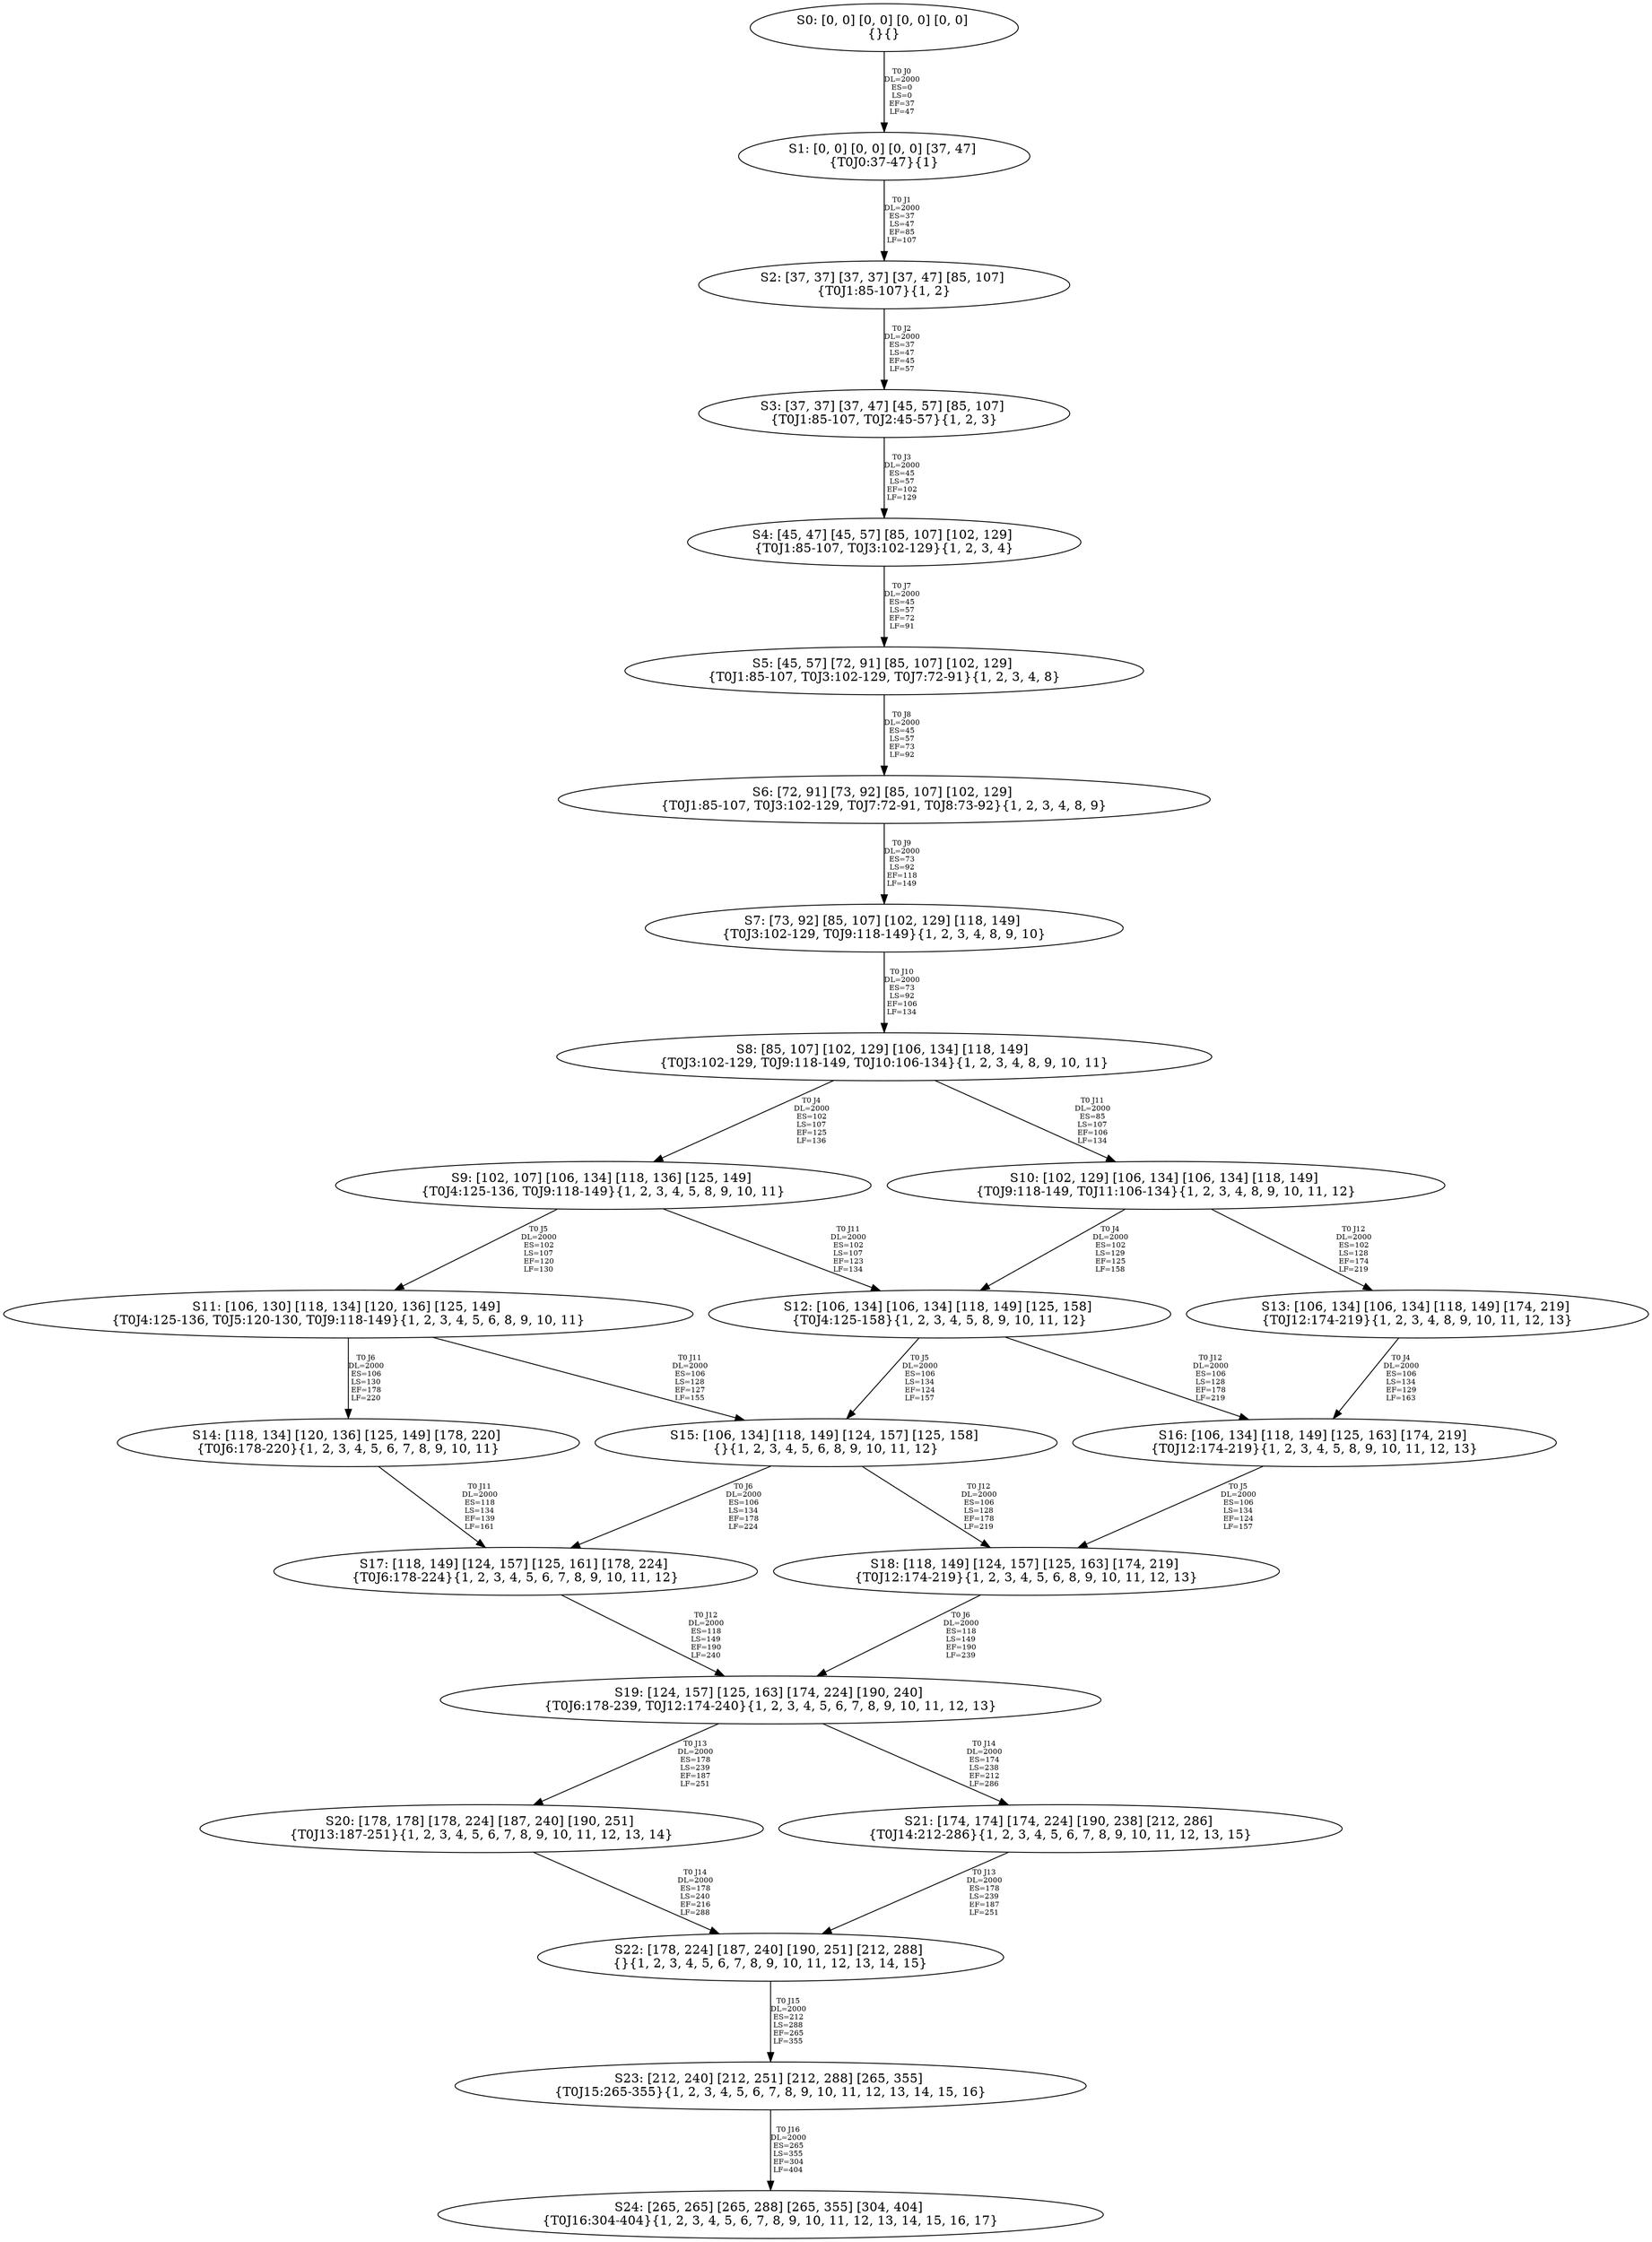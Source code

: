 digraph {
	S0[label="S0: [0, 0] [0, 0] [0, 0] [0, 0] \n{}{}"];
	S1[label="S1: [0, 0] [0, 0] [0, 0] [37, 47] \n{T0J0:37-47}{1}"];
	S2[label="S2: [37, 37] [37, 37] [37, 47] [85, 107] \n{T0J1:85-107}{1, 2}"];
	S3[label="S3: [37, 37] [37, 47] [45, 57] [85, 107] \n{T0J1:85-107, T0J2:45-57}{1, 2, 3}"];
	S4[label="S4: [45, 47] [45, 57] [85, 107] [102, 129] \n{T0J1:85-107, T0J3:102-129}{1, 2, 3, 4}"];
	S5[label="S5: [45, 57] [72, 91] [85, 107] [102, 129] \n{T0J1:85-107, T0J3:102-129, T0J7:72-91}{1, 2, 3, 4, 8}"];
	S6[label="S6: [72, 91] [73, 92] [85, 107] [102, 129] \n{T0J1:85-107, T0J3:102-129, T0J7:72-91, T0J8:73-92}{1, 2, 3, 4, 8, 9}"];
	S7[label="S7: [73, 92] [85, 107] [102, 129] [118, 149] \n{T0J3:102-129, T0J9:118-149}{1, 2, 3, 4, 8, 9, 10}"];
	S8[label="S8: [85, 107] [102, 129] [106, 134] [118, 149] \n{T0J3:102-129, T0J9:118-149, T0J10:106-134}{1, 2, 3, 4, 8, 9, 10, 11}"];
	S9[label="S9: [102, 107] [106, 134] [118, 136] [125, 149] \n{T0J4:125-136, T0J9:118-149}{1, 2, 3, 4, 5, 8, 9, 10, 11}"];
	S10[label="S10: [102, 129] [106, 134] [106, 134] [118, 149] \n{T0J9:118-149, T0J11:106-134}{1, 2, 3, 4, 8, 9, 10, 11, 12}"];
	S11[label="S11: [106, 130] [118, 134] [120, 136] [125, 149] \n{T0J4:125-136, T0J5:120-130, T0J9:118-149}{1, 2, 3, 4, 5, 6, 8, 9, 10, 11}"];
	S12[label="S12: [106, 134] [106, 134] [118, 149] [125, 158] \n{T0J4:125-158}{1, 2, 3, 4, 5, 8, 9, 10, 11, 12}"];
	S13[label="S13: [106, 134] [106, 134] [118, 149] [174, 219] \n{T0J12:174-219}{1, 2, 3, 4, 8, 9, 10, 11, 12, 13}"];
	S14[label="S14: [118, 134] [120, 136] [125, 149] [178, 220] \n{T0J6:178-220}{1, 2, 3, 4, 5, 6, 7, 8, 9, 10, 11}"];
	S15[label="S15: [106, 134] [118, 149] [124, 157] [125, 158] \n{}{1, 2, 3, 4, 5, 6, 8, 9, 10, 11, 12}"];
	S16[label="S16: [106, 134] [118, 149] [125, 163] [174, 219] \n{T0J12:174-219}{1, 2, 3, 4, 5, 8, 9, 10, 11, 12, 13}"];
	S17[label="S17: [118, 149] [124, 157] [125, 161] [178, 224] \n{T0J6:178-224}{1, 2, 3, 4, 5, 6, 7, 8, 9, 10, 11, 12}"];
	S18[label="S18: [118, 149] [124, 157] [125, 163] [174, 219] \n{T0J12:174-219}{1, 2, 3, 4, 5, 6, 8, 9, 10, 11, 12, 13}"];
	S19[label="S19: [124, 157] [125, 163] [174, 224] [190, 240] \n{T0J6:178-239, T0J12:174-240}{1, 2, 3, 4, 5, 6, 7, 8, 9, 10, 11, 12, 13}"];
	S20[label="S20: [178, 178] [178, 224] [187, 240] [190, 251] \n{T0J13:187-251}{1, 2, 3, 4, 5, 6, 7, 8, 9, 10, 11, 12, 13, 14}"];
	S21[label="S21: [174, 174] [174, 224] [190, 238] [212, 286] \n{T0J14:212-286}{1, 2, 3, 4, 5, 6, 7, 8, 9, 10, 11, 12, 13, 15}"];
	S22[label="S22: [178, 224] [187, 240] [190, 251] [212, 288] \n{}{1, 2, 3, 4, 5, 6, 7, 8, 9, 10, 11, 12, 13, 14, 15}"];
	S23[label="S23: [212, 240] [212, 251] [212, 288] [265, 355] \n{T0J15:265-355}{1, 2, 3, 4, 5, 6, 7, 8, 9, 10, 11, 12, 13, 14, 15, 16}"];
	S24[label="S24: [265, 265] [265, 288] [265, 355] [304, 404] \n{T0J16:304-404}{1, 2, 3, 4, 5, 6, 7, 8, 9, 10, 11, 12, 13, 14, 15, 16, 17}"];
	S0 -> S1[label="T0 J0\nDL=2000\nES=0\nLS=0\nEF=37\nLF=47",fontsize=8];
	S1 -> S2[label="T0 J1\nDL=2000\nES=37\nLS=47\nEF=85\nLF=107",fontsize=8];
	S2 -> S3[label="T0 J2\nDL=2000\nES=37\nLS=47\nEF=45\nLF=57",fontsize=8];
	S3 -> S4[label="T0 J3\nDL=2000\nES=45\nLS=57\nEF=102\nLF=129",fontsize=8];
	S4 -> S5[label="T0 J7\nDL=2000\nES=45\nLS=57\nEF=72\nLF=91",fontsize=8];
	S5 -> S6[label="T0 J8\nDL=2000\nES=45\nLS=57\nEF=73\nLF=92",fontsize=8];
	S6 -> S7[label="T0 J9\nDL=2000\nES=73\nLS=92\nEF=118\nLF=149",fontsize=8];
	S7 -> S8[label="T0 J10\nDL=2000\nES=73\nLS=92\nEF=106\nLF=134",fontsize=8];
	S8 -> S9[label="T0 J4\nDL=2000\nES=102\nLS=107\nEF=125\nLF=136",fontsize=8];
	S8 -> S10[label="T0 J11\nDL=2000\nES=85\nLS=107\nEF=106\nLF=134",fontsize=8];
	S9 -> S11[label="T0 J5\nDL=2000\nES=102\nLS=107\nEF=120\nLF=130",fontsize=8];
	S9 -> S12[label="T0 J11\nDL=2000\nES=102\nLS=107\nEF=123\nLF=134",fontsize=8];
	S10 -> S12[label="T0 J4\nDL=2000\nES=102\nLS=129\nEF=125\nLF=158",fontsize=8];
	S10 -> S13[label="T0 J12\nDL=2000\nES=102\nLS=128\nEF=174\nLF=219",fontsize=8];
	S11 -> S14[label="T0 J6\nDL=2000\nES=106\nLS=130\nEF=178\nLF=220",fontsize=8];
	S11 -> S15[label="T0 J11\nDL=2000\nES=106\nLS=128\nEF=127\nLF=155",fontsize=8];
	S12 -> S15[label="T0 J5\nDL=2000\nES=106\nLS=134\nEF=124\nLF=157",fontsize=8];
	S12 -> S16[label="T0 J12\nDL=2000\nES=106\nLS=128\nEF=178\nLF=219",fontsize=8];
	S13 -> S16[label="T0 J4\nDL=2000\nES=106\nLS=134\nEF=129\nLF=163",fontsize=8];
	S14 -> S17[label="T0 J11\nDL=2000\nES=118\nLS=134\nEF=139\nLF=161",fontsize=8];
	S15 -> S17[label="T0 J6\nDL=2000\nES=106\nLS=134\nEF=178\nLF=224",fontsize=8];
	S15 -> S18[label="T0 J12\nDL=2000\nES=106\nLS=128\nEF=178\nLF=219",fontsize=8];
	S16 -> S18[label="T0 J5\nDL=2000\nES=106\nLS=134\nEF=124\nLF=157",fontsize=8];
	S17 -> S19[label="T0 J12\nDL=2000\nES=118\nLS=149\nEF=190\nLF=240",fontsize=8];
	S18 -> S19[label="T0 J6\nDL=2000\nES=118\nLS=149\nEF=190\nLF=239",fontsize=8];
	S19 -> S20[label="T0 J13\nDL=2000\nES=178\nLS=239\nEF=187\nLF=251",fontsize=8];
	S19 -> S21[label="T0 J14\nDL=2000\nES=174\nLS=238\nEF=212\nLF=286",fontsize=8];
	S20 -> S22[label="T0 J14\nDL=2000\nES=178\nLS=240\nEF=216\nLF=288",fontsize=8];
	S21 -> S22[label="T0 J13\nDL=2000\nES=178\nLS=239\nEF=187\nLF=251",fontsize=8];
	S22 -> S23[label="T0 J15\nDL=2000\nES=212\nLS=288\nEF=265\nLF=355",fontsize=8];
	S23 -> S24[label="T0 J16\nDL=2000\nES=265\nLS=355\nEF=304\nLF=404",fontsize=8];
}
